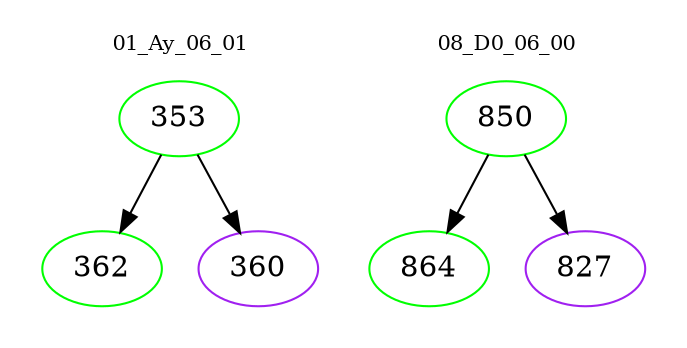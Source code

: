 digraph{
subgraph cluster_0 {
color = white
label = "01_Ay_06_01";
fontsize=10;
T0_353 [label="353", color="green"]
T0_353 -> T0_362 [color="black"]
T0_362 [label="362", color="green"]
T0_353 -> T0_360 [color="black"]
T0_360 [label="360", color="purple"]
}
subgraph cluster_1 {
color = white
label = "08_D0_06_00";
fontsize=10;
T1_850 [label="850", color="green"]
T1_850 -> T1_864 [color="black"]
T1_864 [label="864", color="green"]
T1_850 -> T1_827 [color="black"]
T1_827 [label="827", color="purple"]
}
}

